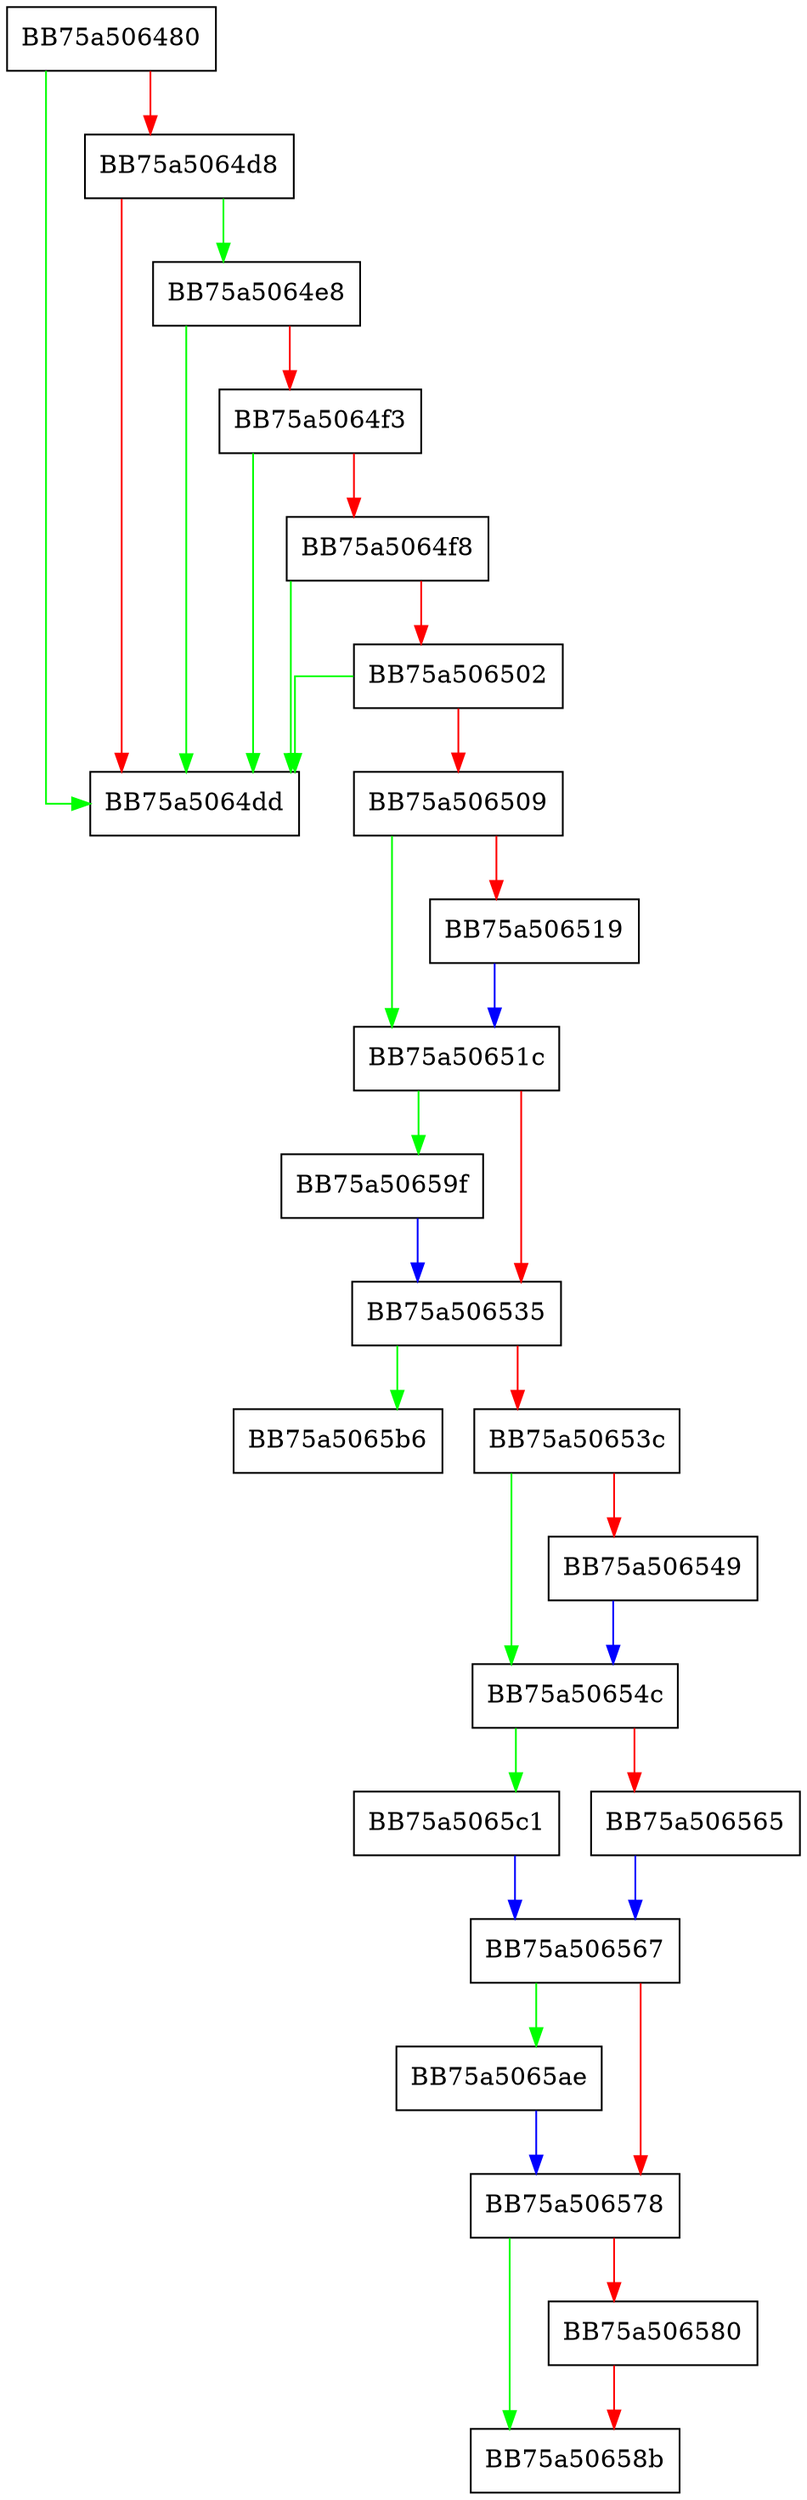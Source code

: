 digraph TlItem {
  node [shape="box"];
  graph [splines=ortho];
  BB75a506480 -> BB75a5064dd [color="green"];
  BB75a506480 -> BB75a5064d8 [color="red"];
  BB75a5064d8 -> BB75a5064e8 [color="green"];
  BB75a5064d8 -> BB75a5064dd [color="red"];
  BB75a5064e8 -> BB75a5064dd [color="green"];
  BB75a5064e8 -> BB75a5064f3 [color="red"];
  BB75a5064f3 -> BB75a5064dd [color="green"];
  BB75a5064f3 -> BB75a5064f8 [color="red"];
  BB75a5064f8 -> BB75a5064dd [color="green"];
  BB75a5064f8 -> BB75a506502 [color="red"];
  BB75a506502 -> BB75a5064dd [color="green"];
  BB75a506502 -> BB75a506509 [color="red"];
  BB75a506509 -> BB75a50651c [color="green"];
  BB75a506509 -> BB75a506519 [color="red"];
  BB75a506519 -> BB75a50651c [color="blue"];
  BB75a50651c -> BB75a50659f [color="green"];
  BB75a50651c -> BB75a506535 [color="red"];
  BB75a506535 -> BB75a5065b6 [color="green"];
  BB75a506535 -> BB75a50653c [color="red"];
  BB75a50653c -> BB75a50654c [color="green"];
  BB75a50653c -> BB75a506549 [color="red"];
  BB75a506549 -> BB75a50654c [color="blue"];
  BB75a50654c -> BB75a5065c1 [color="green"];
  BB75a50654c -> BB75a506565 [color="red"];
  BB75a506565 -> BB75a506567 [color="blue"];
  BB75a506567 -> BB75a5065ae [color="green"];
  BB75a506567 -> BB75a506578 [color="red"];
  BB75a506578 -> BB75a50658b [color="green"];
  BB75a506578 -> BB75a506580 [color="red"];
  BB75a506580 -> BB75a50658b [color="red"];
  BB75a50659f -> BB75a506535 [color="blue"];
  BB75a5065ae -> BB75a506578 [color="blue"];
  BB75a5065c1 -> BB75a506567 [color="blue"];
}